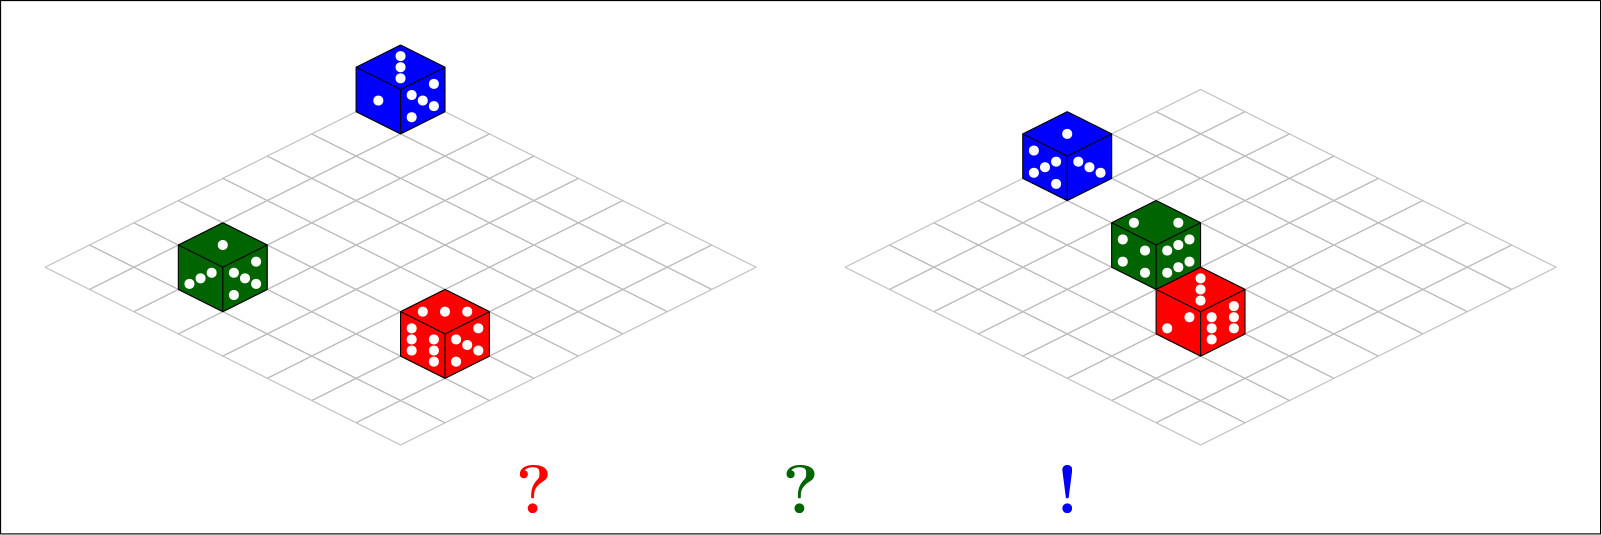 <?xml version="1.0"?>
<!DOCTYPE ipe SYSTEM "ipe.dtd">
<ipe version="70005" creator="Ipe 7.1.5">
<info created="D:20140607204903" modified="D:20140607212306"/>
<ipestyle name="basic">
<symbol name="arrow/arc(spx)">
<path stroke="sym-stroke" fill="sym-stroke" pen="sym-pen">
0 0 m
-1 0.333 l
-1 -0.333 l
h
</path>
</symbol>
<symbol name="arrow/farc(spx)">
<path stroke="sym-stroke" fill="white" pen="sym-pen">
0 0 m
-1 0.333 l
-1 -0.333 l
h
</path>
</symbol>
<symbol name="mark/circle(sx)" transformations="translations">
<path fill="sym-stroke">
0.6 0 0 0.6 0 0 e
0.4 0 0 0.4 0 0 e
</path>
</symbol>
<symbol name="mark/disk(sx)" transformations="translations">
<path fill="sym-stroke">
0.6 0 0 0.6 0 0 e
</path>
</symbol>
<symbol name="mark/fdisk(sfx)" transformations="translations">
<group>
<path fill="sym-fill">
0.5 0 0 0.5 0 0 e
</path>
<path fill="sym-stroke" fillrule="eofill">
0.6 0 0 0.6 0 0 e
0.4 0 0 0.4 0 0 e
</path>
</group>
</symbol>
<symbol name="mark/box(sx)" transformations="translations">
<path fill="sym-stroke" fillrule="eofill">
-0.6 -0.6 m
0.6 -0.6 l
0.6 0.6 l
-0.6 0.6 l
h
-0.4 -0.4 m
0.4 -0.4 l
0.4 0.4 l
-0.4 0.4 l
h
</path>
</symbol>
<symbol name="mark/square(sx)" transformations="translations">
<path fill="sym-stroke">
-0.6 -0.6 m
0.6 -0.6 l
0.6 0.6 l
-0.6 0.6 l
h
</path>
</symbol>
<symbol name="mark/fsquare(sfx)" transformations="translations">
<group>
<path fill="sym-fill">
-0.5 -0.5 m
0.5 -0.5 l
0.5 0.5 l
-0.5 0.5 l
h
</path>
<path fill="sym-stroke" fillrule="eofill">
-0.6 -0.6 m
0.6 -0.6 l
0.6 0.6 l
-0.6 0.6 l
h
-0.4 -0.4 m
0.4 -0.4 l
0.4 0.4 l
-0.4 0.4 l
h
</path>
</group>
</symbol>
<symbol name="mark/cross(sx)" transformations="translations">
<group>
<path fill="sym-stroke">
-0.43 -0.57 m
0.57 0.43 l
0.43 0.57 l
-0.57 -0.43 l
h
</path>
<path fill="sym-stroke">
-0.43 0.57 m
0.57 -0.43 l
0.43 -0.57 l
-0.57 0.43 l
h
</path>
</group>
</symbol>
<symbol name="arrow/fnormal(spx)">
<path stroke="sym-stroke" fill="white" pen="sym-pen">
0 0 m
-1 0.333 l
-1 -0.333 l
h
</path>
</symbol>
<symbol name="arrow/pointed(spx)">
<path stroke="sym-stroke" fill="sym-stroke" pen="sym-pen">
0 0 m
-1 0.333 l
-0.8 0 l
-1 -0.333 l
h
</path>
</symbol>
<symbol name="arrow/fpointed(spx)">
<path stroke="sym-stroke" fill="white" pen="sym-pen">
0 0 m
-1 0.333 l
-0.8 0 l
-1 -0.333 l
h
</path>
</symbol>
<symbol name="arrow/linear(spx)">
<path stroke="sym-stroke" pen="sym-pen">
-1 0.333 m
0 0 l
-1 -0.333 l
</path>
</symbol>
<symbol name="arrow/fdouble(spx)">
<path stroke="sym-stroke" fill="white" pen="sym-pen">
0 0 m
-1 0.333 l
-1 -0.333 l
h
-1 0 m
-2 0.333 l
-2 -0.333 l
h
</path>
</symbol>
<symbol name="arrow/double(spx)">
<path stroke="sym-stroke" fill="sym-stroke" pen="sym-pen">
0 0 m
-1 0.333 l
-1 -0.333 l
h
-1 0 m
-2 0.333 l
-2 -0.333 l
h
</path>
</symbol>
<pen name="heavier" value="0.8"/>
<pen name="fat" value="1.2"/>
<pen name="ultrafat" value="2"/>
<symbolsize name="large" value="5"/>
<symbolsize name="small" value="2"/>
<symbolsize name="tiny" value="1.1"/>
<arrowsize name="large" value="10"/>
<arrowsize name="small" value="5"/>
<arrowsize name="tiny" value="3"/>
<color name="red" value="1 0 0"/>
<color name="green" value="0 1 0"/>
<color name="blue" value="0 0 1"/>
<color name="yellow" value="1 1 0"/>
<color name="orange" value="1 0.647 0"/>
<color name="gold" value="1 0.843 0"/>
<color name="purple" value="0.627 0.125 0.941"/>
<color name="gray" value="0.745"/>
<color name="brown" value="0.647 0.165 0.165"/>
<color name="navy" value="0 0 0.502"/>
<color name="pink" value="1 0.753 0.796"/>
<color name="seagreen" value="0.18 0.545 0.341"/>
<color name="turquoise" value="0.251 0.878 0.816"/>
<color name="violet" value="0.933 0.51 0.933"/>
<color name="darkblue" value="0 0 0.545"/>
<color name="darkcyan" value="0 0.545 0.545"/>
<color name="darkgray" value="0.663"/>
<color name="darkgreen" value="0 0.392 0"/>
<color name="darkmagenta" value="0.545 0 0.545"/>
<color name="darkorange" value="1 0.549 0"/>
<color name="darkred" value="0.545 0 0"/>
<color name="lightblue" value="0.678 0.847 0.902"/>
<color name="lightcyan" value="0.878 1 1"/>
<color name="lightgray" value="0.827"/>
<color name="lightgreen" value="0.565 0.933 0.565"/>
<color name="lightyellow" value="1 1 0.878"/>
<dashstyle name="dashed" value="[4] 0"/>
<dashstyle name="dotted" value="[1 3] 0"/>
<dashstyle name="dash dotted" value="[4 2 1 2] 0"/>
<dashstyle name="dash dot dotted" value="[4 2 1 2 1 2] 0"/>
<textsize name="large" value="\large"/>
<textsize name="Large" value="\Large"/>
<textsize name="LARGE" value="\LARGE"/>
<textsize name="huge" value="\huge"/>
<textsize name="Huge" value="\Huge"/>
<textsize name="small" value="\small"/>
<textsize name="footnote" value="\footnotesize"/>
<textsize name="tiny" value="\tiny"/>
<textstyle name="center" begin="\begin{center}" end="\end{center}"/>
<textstyle name="itemize" begin="\begin{itemize}" end="\end{itemize}"/>
<textstyle name="item" begin="\begin{itemize}\item{}" end="\end{itemize}"/>
<gridsize name="4 pts" value="4"/>
<gridsize name="8 pts (~3 mm)" value="8"/>
<gridsize name="16 pts (~6 mm)" value="16"/>
<gridsize name="32 pts (~12 mm)" value="32"/>
<gridsize name="10 pts (~3.5 mm)" value="10"/>
<gridsize name="20 pts (~7 mm)" value="20"/>
<gridsize name="14 pts (~5 mm)" value="14"/>
<gridsize name="28 pts (~10 mm)" value="28"/>
<gridsize name="56 pts (~20 mm)" value="56"/>
<anglesize name="90 deg" value="90"/>
<anglesize name="60 deg" value="60"/>
<anglesize name="45 deg" value="45"/>
<anglesize name="30 deg" value="30"/>
<anglesize name="22.5 deg" value="22.5"/>
<tiling name="falling" angle="-60" step="4" width="1"/>
<tiling name="rising" angle="30" step="4" width="1"/>
</ipestyle>
<page>
<layer name="alpha"/>
<view layers="alpha" active="alpha"/>
<group layer="alpha" matrix="0.5 0 0 0.5 0 112">
<path stroke="gray">
256 176 m
288 160 l
320 176 l
288 192 l
256 176 l
</path>
<path matrix="1 0 0 1 32 16" stroke="gray">
256 176 m
288 160 l
320 176 l
288 192 l
256 176 l
</path>
<path matrix="1 0 0 1 64 32" stroke="gray">
256 176 m
288 160 l
320 176 l
288 192 l
256 176 l
</path>
<path matrix="1 0 0 1 96 48" stroke="gray">
256 176 m
288 160 l
320 176 l
288 192 l
256 176 l
</path>
<path matrix="1 0 0 1 128 64" stroke="gray">
256 176 m
288 160 l
320 176 l
288 192 l
256 176 l
</path>
<path matrix="1 0 0 1 160 80" stroke="gray">
256 176 m
288 160 l
320 176 l
288 192 l
256 176 l
</path>
<path matrix="1 0 0 1 192 96" stroke="gray">
256 176 m
288 160 l
320 176 l
288 192 l
256 176 l
</path>
<path matrix="1 0 0 1 224 112" stroke="gray">
256 176 m
288 160 l
320 176 l
288 192 l
256 176 l
</path>
<path matrix="1 0 0 1 -32 16" stroke="gray">
256 176 m
288 160 l
320 176 l
288 192 l
256 176 l
</path>
<path matrix="1 0 0 1 0 32" stroke="gray">
256 176 m
288 160 l
320 176 l
288 192 l
256 176 l
</path>
<path matrix="1 0 0 1 32 48" stroke="gray">
256 176 m
288 160 l
320 176 l
288 192 l
256 176 l
</path>
<path matrix="1 0 0 1 64 64" stroke="gray">
256 176 m
288 160 l
320 176 l
288 192 l
256 176 l
</path>
<path matrix="1 0 0 1 96 80" stroke="gray">
256 176 m
288 160 l
320 176 l
288 192 l
256 176 l
</path>
<path matrix="1 0 0 1 128 96" stroke="gray">
256 176 m
288 160 l
320 176 l
288 192 l
256 176 l
</path>
<path matrix="1 0 0 1 160 112" stroke="gray">
256 176 m
288 160 l
320 176 l
288 192 l
256 176 l
</path>
<path matrix="1 0 0 1 192 128" stroke="gray">
256 176 m
288 160 l
320 176 l
288 192 l
256 176 l
</path>
<path matrix="1 0 0 1 -64 32" stroke="gray">
256 176 m
288 160 l
320 176 l
288 192 l
256 176 l
</path>
<path matrix="1 0 0 1 -32 48" stroke="gray">
256 176 m
288 160 l
320 176 l
288 192 l
256 176 l
</path>
<path matrix="1 0 0 1 0 64" stroke="gray">
256 176 m
288 160 l
320 176 l
288 192 l
256 176 l
</path>
<path matrix="1 0 0 1 32 80" stroke="gray">
256 176 m
288 160 l
320 176 l
288 192 l
256 176 l
</path>
<path matrix="1 0 0 1 64 96" stroke="gray">
256 176 m
288 160 l
320 176 l
288 192 l
256 176 l
</path>
<path matrix="1 0 0 1 96 112" stroke="gray">
256 176 m
288 160 l
320 176 l
288 192 l
256 176 l
</path>
<path matrix="1 0 0 1 128 128" stroke="gray">
256 176 m
288 160 l
320 176 l
288 192 l
256 176 l
</path>
<path matrix="1 0 0 1 160 144" stroke="gray">
256 176 m
288 160 l
320 176 l
288 192 l
256 176 l
</path>
<path matrix="1 0 0 1 -96 48" stroke="gray">
256 176 m
288 160 l
320 176 l
288 192 l
256 176 l
</path>
<path matrix="1 0 0 1 -64 64" stroke="gray">
256 176 m
288 160 l
320 176 l
288 192 l
256 176 l
</path>
<path matrix="1 0 0 1 -32 80" stroke="gray">
256 176 m
288 160 l
320 176 l
288 192 l
256 176 l
</path>
<path matrix="1 0 0 1 0 96" stroke="gray">
256 176 m
288 160 l
320 176 l
288 192 l
256 176 l
</path>
<path matrix="1 0 0 1 32 112" stroke="gray">
256 176 m
288 160 l
320 176 l
288 192 l
256 176 l
</path>
<path matrix="1 0 0 1 64 128" stroke="gray">
256 176 m
288 160 l
320 176 l
288 192 l
256 176 l
</path>
<path matrix="1 0 0 1 96 144" stroke="gray">
256 176 m
288 160 l
320 176 l
288 192 l
256 176 l
</path>
<path matrix="1 0 0 1 128 160" stroke="gray">
256 176 m
288 160 l
320 176 l
288 192 l
256 176 l
</path>
<path matrix="1 0 0 1 -128 64" stroke="gray">
256 176 m
288 160 l
320 176 l
288 192 l
256 176 l
</path>
<path matrix="1 0 0 1 -96 80" stroke="gray">
256 176 m
288 160 l
320 176 l
288 192 l
256 176 l
</path>
<path matrix="1 0 0 1 -64 96" stroke="gray">
256 176 m
288 160 l
320 176 l
288 192 l
256 176 l
</path>
<path matrix="1 0 0 1 -32 112" stroke="gray">
256 176 m
288 160 l
320 176 l
288 192 l
256 176 l
</path>
<path matrix="1 0 0 1 0 128" stroke="gray">
256 176 m
288 160 l
320 176 l
288 192 l
256 176 l
</path>
<path matrix="1 0 0 1 32 144" stroke="gray">
256 176 m
288 160 l
320 176 l
288 192 l
256 176 l
</path>
<path matrix="1 0 0 1 64 160" stroke="gray">
256 176 m
288 160 l
320 176 l
288 192 l
256 176 l
</path>
<path matrix="1 0 0 1 96 176" stroke="gray">
256 176 m
288 160 l
320 176 l
288 192 l
256 176 l
</path>
<path matrix="1 0 0 1 -160 80" stroke="gray">
256 176 m
288 160 l
320 176 l
288 192 l
256 176 l
</path>
<path matrix="1 0 0 1 -128 96" stroke="gray">
256 176 m
288 160 l
320 176 l
288 192 l
256 176 l
</path>
<path matrix="1 0 0 1 -96 112" stroke="gray">
256 176 m
288 160 l
320 176 l
288 192 l
256 176 l
</path>
<path matrix="1 0 0 1 -64 128" stroke="gray">
256 176 m
288 160 l
320 176 l
288 192 l
256 176 l
</path>
<path matrix="1 0 0 1 -32 144" stroke="gray">
256 176 m
288 160 l
320 176 l
288 192 l
256 176 l
</path>
<path matrix="1 0 0 1 0 160" stroke="gray">
256 176 m
288 160 l
320 176 l
288 192 l
256 176 l
</path>
<path matrix="1 0 0 1 32 176" stroke="gray">
256 176 m
288 160 l
320 176 l
288 192 l
256 176 l
</path>
<path matrix="1 0 0 1 64 192" stroke="gray">
256 176 m
288 160 l
320 176 l
288 192 l
256 176 l
</path>
<path matrix="1 0 0 1 -192 96" stroke="gray">
256 176 m
288 160 l
320 176 l
288 192 l
256 176 l
</path>
<path matrix="1 0 0 1 -160 112" stroke="gray">
256 176 m
288 160 l
320 176 l
288 192 l
256 176 l
</path>
<path matrix="1 0 0 1 -128 128" stroke="gray">
256 176 m
288 160 l
320 176 l
288 192 l
256 176 l
</path>
<path matrix="1 0 0 1 -96 144" stroke="gray">
256 176 m
288 160 l
320 176 l
288 192 l
256 176 l
</path>
<path matrix="1 0 0 1 -64 160" stroke="gray">
256 176 m
288 160 l
320 176 l
288 192 l
256 176 l
</path>
<path matrix="1 0 0 1 -32 176" stroke="gray">
256 176 m
288 160 l
320 176 l
288 192 l
256 176 l
</path>
<path matrix="1 0 0 1 0 192" stroke="gray">
256 176 m
288 160 l
320 176 l
288 192 l
256 176 l
</path>
<path matrix="1 0 0 1 32 208" stroke="gray">
256 176 m
288 160 l
320 176 l
288 192 l
256 176 l
</path>
<path matrix="1 0 0 1 -224 112" stroke="gray">
256 176 m
288 160 l
320 176 l
288 192 l
256 176 l
</path>
<path matrix="1 0 0 1 -192 128" stroke="gray">
256 176 m
288 160 l
320 176 l
288 192 l
256 176 l
</path>
<path matrix="1 0 0 1 -160 144" stroke="gray">
256 176 m
288 160 l
320 176 l
288 192 l
256 176 l
</path>
<path matrix="1 0 0 1 -128 160" stroke="gray">
256 176 m
288 160 l
320 176 l
288 192 l
256 176 l
</path>
<path matrix="1 0 0 1 -96 176" stroke="gray">
256 176 m
288 160 l
320 176 l
288 192 l
256 176 l
</path>
<path matrix="1 0 0 1 -64 192" stroke="gray">
256 176 m
288 160 l
320 176 l
288 192 l
256 176 l
</path>
<path matrix="1 0 0 1 -32 208" stroke="gray">
256 176 m
288 160 l
320 176 l
288 192 l
256 176 l
</path>
<path matrix="1 0 0 1 0 224" stroke="gray">
256 176 m
288 160 l
320 176 l
288 192 l
256 176 l
</path>
</group>
<text transformations="translations" pos="192 176" stroke="red" type="label" width="13.168" height="17.213" depth="0" halign="center" valign="center" size="Huge">\textbf{?}</text>
<text matrix="1 0 0 1 96 0" transformations="translations" pos="192 176" stroke="darkgreen" type="label" width="13.168" height="17.213" depth="0" halign="center" valign="center" size="Huge">\textbf{?}</text>
<text matrix="1 0 0 1 192 0" transformations="translations" pos="192 176" stroke="blue" type="label" width="8.492" height="17.213" depth="0" halign="center" valign="center" size="Huge">\textbf{!}</text>
<group matrix="0.5 0 0 0.5 288 112">
<path stroke="gray">
256 176 m
288 160 l
320 176 l
288 192 l
256 176 l
</path>
<path matrix="1 0 0 1 32 16" stroke="gray">
256 176 m
288 160 l
320 176 l
288 192 l
256 176 l
</path>
<path matrix="1 0 0 1 64 32" stroke="gray">
256 176 m
288 160 l
320 176 l
288 192 l
256 176 l
</path>
<path matrix="1 0 0 1 96 48" stroke="gray">
256 176 m
288 160 l
320 176 l
288 192 l
256 176 l
</path>
<path matrix="1 0 0 1 128 64" stroke="gray">
256 176 m
288 160 l
320 176 l
288 192 l
256 176 l
</path>
<path matrix="1 0 0 1 160 80" stroke="gray">
256 176 m
288 160 l
320 176 l
288 192 l
256 176 l
</path>
<path matrix="1 0 0 1 192 96" stroke="gray">
256 176 m
288 160 l
320 176 l
288 192 l
256 176 l
</path>
<path matrix="1 0 0 1 224 112" stroke="gray">
256 176 m
288 160 l
320 176 l
288 192 l
256 176 l
</path>
<path matrix="1 0 0 1 -32 16" stroke="gray">
256 176 m
288 160 l
320 176 l
288 192 l
256 176 l
</path>
<path matrix="1 0 0 1 0 32" stroke="gray">
256 176 m
288 160 l
320 176 l
288 192 l
256 176 l
</path>
<path matrix="1 0 0 1 32 48" stroke="gray">
256 176 m
288 160 l
320 176 l
288 192 l
256 176 l
</path>
<path matrix="1 0 0 1 64 64" stroke="gray">
256 176 m
288 160 l
320 176 l
288 192 l
256 176 l
</path>
<path matrix="1 0 0 1 96 80" stroke="gray">
256 176 m
288 160 l
320 176 l
288 192 l
256 176 l
</path>
<path matrix="1 0 0 1 128 96" stroke="gray">
256 176 m
288 160 l
320 176 l
288 192 l
256 176 l
</path>
<path matrix="1 0 0 1 160 112" stroke="gray">
256 176 m
288 160 l
320 176 l
288 192 l
256 176 l
</path>
<path matrix="1 0 0 1 192 128" stroke="gray">
256 176 m
288 160 l
320 176 l
288 192 l
256 176 l
</path>
<path matrix="1 0 0 1 -64 32" stroke="gray">
256 176 m
288 160 l
320 176 l
288 192 l
256 176 l
</path>
<path matrix="1 0 0 1 -32 48" stroke="gray">
256 176 m
288 160 l
320 176 l
288 192 l
256 176 l
</path>
<path matrix="1 0 0 1 0 64" stroke="gray">
256 176 m
288 160 l
320 176 l
288 192 l
256 176 l
</path>
<path matrix="1 0 0 1 32 80" stroke="gray">
256 176 m
288 160 l
320 176 l
288 192 l
256 176 l
</path>
<path matrix="1 0 0 1 64 96" stroke="gray">
256 176 m
288 160 l
320 176 l
288 192 l
256 176 l
</path>
<path matrix="1 0 0 1 96 112" stroke="gray">
256 176 m
288 160 l
320 176 l
288 192 l
256 176 l
</path>
<path matrix="1 0 0 1 128 128" stroke="gray">
256 176 m
288 160 l
320 176 l
288 192 l
256 176 l
</path>
<path matrix="1 0 0 1 160 144" stroke="gray">
256 176 m
288 160 l
320 176 l
288 192 l
256 176 l
</path>
<path matrix="1 0 0 1 -96 48" stroke="gray">
256 176 m
288 160 l
320 176 l
288 192 l
256 176 l
</path>
<path matrix="1 0 0 1 -64 64" stroke="gray">
256 176 m
288 160 l
320 176 l
288 192 l
256 176 l
</path>
<path matrix="1 0 0 1 -32 80" stroke="gray">
256 176 m
288 160 l
320 176 l
288 192 l
256 176 l
</path>
<path matrix="1 0 0 1 0 96" stroke="gray">
256 176 m
288 160 l
320 176 l
288 192 l
256 176 l
</path>
<path matrix="1 0 0 1 32 112" stroke="gray">
256 176 m
288 160 l
320 176 l
288 192 l
256 176 l
</path>
<path matrix="1 0 0 1 64 128" stroke="gray">
256 176 m
288 160 l
320 176 l
288 192 l
256 176 l
</path>
<path matrix="1 0 0 1 96 144" stroke="gray">
256 176 m
288 160 l
320 176 l
288 192 l
256 176 l
</path>
<path matrix="1 0 0 1 128 160" stroke="gray">
256 176 m
288 160 l
320 176 l
288 192 l
256 176 l
</path>
<path matrix="1 0 0 1 -128 64" stroke="gray">
256 176 m
288 160 l
320 176 l
288 192 l
256 176 l
</path>
<path matrix="1 0 0 1 -96 80" stroke="gray">
256 176 m
288 160 l
320 176 l
288 192 l
256 176 l
</path>
<path matrix="1 0 0 1 -64 96" stroke="gray">
256 176 m
288 160 l
320 176 l
288 192 l
256 176 l
</path>
<path matrix="1 0 0 1 -32 112" stroke="gray">
256 176 m
288 160 l
320 176 l
288 192 l
256 176 l
</path>
<path matrix="1 0 0 1 0 128" stroke="gray">
256 176 m
288 160 l
320 176 l
288 192 l
256 176 l
</path>
<path matrix="1 0 0 1 32 144" stroke="gray">
256 176 m
288 160 l
320 176 l
288 192 l
256 176 l
</path>
<path matrix="1 0 0 1 64 160" stroke="gray">
256 176 m
288 160 l
320 176 l
288 192 l
256 176 l
</path>
<path matrix="1 0 0 1 96 176" stroke="gray">
256 176 m
288 160 l
320 176 l
288 192 l
256 176 l
</path>
<path matrix="1 0 0 1 -160 80" stroke="gray">
256 176 m
288 160 l
320 176 l
288 192 l
256 176 l
</path>
<path matrix="1 0 0 1 -128 96" stroke="gray">
256 176 m
288 160 l
320 176 l
288 192 l
256 176 l
</path>
<path matrix="1 0 0 1 -96 112" stroke="gray">
256 176 m
288 160 l
320 176 l
288 192 l
256 176 l
</path>
<path matrix="1 0 0 1 -64 128" stroke="gray">
256 176 m
288 160 l
320 176 l
288 192 l
256 176 l
</path>
<path matrix="1 0 0 1 -32 144" stroke="gray">
256 176 m
288 160 l
320 176 l
288 192 l
256 176 l
</path>
<path matrix="1 0 0 1 0 160" stroke="gray">
256 176 m
288 160 l
320 176 l
288 192 l
256 176 l
</path>
<path matrix="1 0 0 1 32 176" stroke="gray">
256 176 m
288 160 l
320 176 l
288 192 l
256 176 l
</path>
<path matrix="1 0 0 1 64 192" stroke="gray">
256 176 m
288 160 l
320 176 l
288 192 l
256 176 l
</path>
<path matrix="1 0 0 1 -192 96" stroke="gray">
256 176 m
288 160 l
320 176 l
288 192 l
256 176 l
</path>
<path matrix="1 0 0 1 -160 112" stroke="gray">
256 176 m
288 160 l
320 176 l
288 192 l
256 176 l
</path>
<path matrix="1 0 0 1 -128 128" stroke="gray">
256 176 m
288 160 l
320 176 l
288 192 l
256 176 l
</path>
<path matrix="1 0 0 1 -96 144" stroke="gray">
256 176 m
288 160 l
320 176 l
288 192 l
256 176 l
</path>
<path matrix="1 0 0 1 -64 160" stroke="gray">
256 176 m
288 160 l
320 176 l
288 192 l
256 176 l
</path>
<path matrix="1 0 0 1 -32 176" stroke="gray">
256 176 m
288 160 l
320 176 l
288 192 l
256 176 l
</path>
<path matrix="1 0 0 1 0 192" stroke="gray">
256 176 m
288 160 l
320 176 l
288 192 l
256 176 l
</path>
<path matrix="1 0 0 1 32 208" stroke="gray">
256 176 m
288 160 l
320 176 l
288 192 l
256 176 l
</path>
<path matrix="1 0 0 1 -224 112" stroke="gray">
256 176 m
288 160 l
320 176 l
288 192 l
256 176 l
</path>
<path matrix="1 0 0 1 -192 128" stroke="gray">
256 176 m
288 160 l
320 176 l
288 192 l
256 176 l
</path>
<path matrix="1 0 0 1 -160 144" stroke="gray">
256 176 m
288 160 l
320 176 l
288 192 l
256 176 l
</path>
<path matrix="1 0 0 1 -128 160" stroke="gray">
256 176 m
288 160 l
320 176 l
288 192 l
256 176 l
</path>
<path matrix="1 0 0 1 -96 176" stroke="gray">
256 176 m
288 160 l
320 176 l
288 192 l
256 176 l
</path>
<path matrix="1 0 0 1 -64 192" stroke="gray">
256 176 m
288 160 l
320 176 l
288 192 l
256 176 l
</path>
<path matrix="1 0 0 1 -32 208" stroke="gray">
256 176 m
288 160 l
320 176 l
288 192 l
256 176 l
</path>
<path matrix="1 0 0 1 0 224" stroke="gray">
256 176 m
288 160 l
320 176 l
288 192 l
256 176 l
</path>
</group>
<path matrix="1 0 0 1 -16 0" transformations="translations" stroke="black">
16 352 m
16 160 l
592 160 l
592 352 l
h
</path>
<group matrix="1 0 0 1 -16 -72">
<group matrix="0.5 0 0 0.5 20 108">
<path matrix="1 0 0 1 -136 88" stroke="black" fill="darkgreen">
288 384 m
256 368 l
256 336 l
288 320 l
320 336 l
320 368 l
288 384 l
288 384 l
</path>
<path matrix="1 0 0 1 -136 88" stroke="black" fill="darkgreen">
256 368 m
288 352 l
320 368 l
320 368 l
</path>
<path matrix="1 0 0 1 -136 88" stroke="black" fill="darkgreen">
288 352 m
288 320 l
288 320 l
</path>
</group>
<use matrix="0.5 0 0 0.5 64 104" name="mark/disk(sx)" pos="64 464" size="normal" stroke="white"/>
<use matrix="0.5 0 0 0.5 64 104" name="mark/disk(sx)" pos="48 440" size="normal" stroke="white"/>
<use matrix="0.5 0 0 0.5 64 104" name="mark/disk(sx)" pos="40 436" size="normal" stroke="white"/>
<use matrix="0.5 0 0 0.5 64 104" name="mark/disk(sx)" pos="56 444" size="normal" stroke="white"/>
<use matrix="0.5 0 0 0.5 64 104" name="mark/disk(sx)" pos="72 444" size="normal" stroke="white"/>
<use matrix="0.5 0 0 0.5 64 104" name="mark/disk(sx)" pos="72 428" size="normal" stroke="white"/>
<use matrix="0.5 0 0 0.5 64 104" name="mark/disk(sx)" pos="88 436" size="normal" stroke="white"/>
<use matrix="0.5 0 0 0.5 64 104" name="mark/disk(sx)" pos="80 440" size="normal" stroke="white"/>
<use matrix="0.5 0 0 0.5 64 104" name="mark/disk(sx)" pos="88 452" size="normal" stroke="white"/>
</group>
<group matrix="1 0 0 1 32 -64">
<group matrix="0.5 0 0 0.5 308 108">
<path matrix="1 0 0 1 -136 88" stroke="black" fill="darkgreen">
288 384 m
256 368 l
256 336 l
288 320 l
320 336 l
320 368 l
288 384 l
288 384 l
</path>
<path matrix="1 0 0 1 -136 88" stroke="black" fill="darkgreen">
256 368 m
288 352 l
320 368 l
320 368 l
</path>
<path matrix="1 0 0 1 -136 88" stroke="black" fill="darkgreen">
288 352 m
288 320 l
288 320 l
</path>
</group>
<group>
<use matrix="0.5 0 0 0.5 352 104" name="mark/disk(sx)" pos="80 464" size="normal" stroke="white"/>
<use matrix="0.5 0 0 0.5 352 104" name="mark/disk(sx)" pos="48 464" size="normal" stroke="white"/>
<use matrix="0.5 0 0 0.5 352 104" name="mark/disk(sx)" pos="40 452" size="normal" stroke="white"/>
<use matrix="0.5 0 0 0.5 352 104" name="mark/disk(sx)" pos="40 436" size="normal" stroke="white"/>
<use matrix="0.5 0 0 0.5 352 104" name="mark/disk(sx)" pos="56 428" size="normal" stroke="white"/>
<use matrix="0.5 0 0 0.5 352 104" name="mark/disk(sx)" pos="56 444" size="normal" stroke="white"/>
<use matrix="0.5 0 0 0.5 352 104" name="mark/disk(sx)" pos="72 444" size="normal" stroke="white"/>
<use matrix="0.5 0 0 0.5 352 104" name="mark/disk(sx)" pos="72 428" size="normal" stroke="white"/>
<use matrix="0.5 0 0 0.5 352 104" name="mark/disk(sx)" pos="80 432" size="normal" stroke="white"/>
<use matrix="0.5 0 0 0.5 352 104" name="mark/disk(sx)" pos="88 436" size="normal" stroke="white"/>
<use matrix="0.5 0 0 0.5 352 104" name="mark/disk(sx)" pos="80 448" size="normal" stroke="white"/>
<use matrix="0.5 0 0 0.5 352 104" name="mark/disk(sx)" pos="88 452" size="normal" stroke="white"/>
</group>
</group>
<group matrix="1 0 0 1 96 -80">
<group matrix="0.5 0 0 0.5 -12 92">
<path matrix="1 0 0 1 -136 88" stroke="black" fill="red">
288 384 m
256 368 l
256 336 l
288 320 l
320 336 l
320 368 l
288 384 l
288 384 l
</path>
<path matrix="1 0 0 1 -136 88" stroke="black" fill="red">
256 368 m
288 352 l
320 368 l
320 368 l
</path>
<path matrix="1 0 0 1 -136 88" stroke="black" fill="red">
288 352 m
288 320 l
288 320 l
</path>
</group>
<use matrix="0.5 0 0 0.5 32 88" name="mark/disk(sx)" pos="64 464" size="normal" stroke="white"/>
<use matrix="0.5 0 0 0.5 32 88" name="mark/disk(sx)" pos="80 464" size="normal" stroke="white"/>
<use matrix="0.5 0 0 0.5 32 88" name="mark/disk(sx)" pos="48 464" size="normal" stroke="white"/>
<use matrix="0.5 0 0 0.5 32 88" name="mark/disk(sx)" pos="40 452" size="normal" stroke="white"/>
<use matrix="0.5 0 0 0.5 32 88" name="mark/disk(sx)" pos="40 444" size="normal" stroke="white"/>
<use matrix="0.5 0 0 0.5 32 88" name="mark/disk(sx)" pos="40 436" size="normal" stroke="white"/>
<use matrix="0.5 0 0 0.5 32 88" name="mark/disk(sx)" pos="56 428" size="normal" stroke="white"/>
<use matrix="0.5 0 0 0.5 32 88" name="mark/disk(sx)" pos="56 436" size="normal" stroke="white"/>
<use matrix="0.5 0 0 0.5 32 88" name="mark/disk(sx)" pos="56 444" size="normal" stroke="white"/>
<use matrix="0.5 0 0 0.5 32 88" name="mark/disk(sx)" pos="72 444" size="normal" stroke="white"/>
<use matrix="0.5 0 0 0.5 32 88" name="mark/disk(sx)" pos="72 428" size="normal" stroke="white"/>
<use matrix="0.5 0 0 0.5 32 88" name="mark/disk(sx)" pos="88 436" size="normal" stroke="white"/>
<use matrix="0.5 0 0 0.5 32 88" name="mark/disk(sx)" pos="80 440" size="normal" stroke="white"/>
<use matrix="0.5 0 0 0.5 32 88" name="mark/disk(sx)" pos="88 452" size="normal" stroke="white"/>
</group>
<group matrix="1 0 0 1 80 -72">
<group matrix="0.5 0 0 0.5 276 92">
<path matrix="1 0 0 1 -136 88" stroke="black" fill="red">
288 384 m
256 368 l
256 336 l
288 320 l
320 336 l
320 368 l
288 384 l
288 384 l
</path>
<path matrix="1 0 0 1 -136 88" stroke="black" fill="red">
256 368 m
288 352 l
320 368 l
320 368 l
</path>
<path matrix="1 0 0 1 -136 88" stroke="black" fill="red">
288 352 m
288 320 l
288 320 l
</path>
</group>
<use matrix="0.5 0 0 0.5 320 88" name="mark/disk(sx)" pos="64 464" size="normal" stroke="white"/>
<use matrix="0.5 0 0 0.5 320 88" name="mark/disk(sx)" pos="64 472" size="normal" stroke="white"/>
<use matrix="0.5 0 0 0.5 320 88" name="mark/disk(sx)" pos="64 456" size="normal" stroke="white"/>
<use matrix="0.5 0 0 0.5 320 88" name="mark/disk(sx)" pos="40 436" size="normal" stroke="white"/>
<use matrix="0.5 0 0 0.5 320 88" name="mark/disk(sx)" pos="56 444" size="normal" stroke="white"/>
<use matrix="0.5 0 0 0.5 320 88" name="mark/disk(sx)" pos="72 444" size="normal" stroke="white"/>
<use matrix="0.5 0 0 0.5 320 88" name="mark/disk(sx)" pos="72 436" size="normal" stroke="white"/>
<use matrix="0.5 0 0 0.5 320 88" name="mark/disk(sx)" pos="72 428" size="normal" stroke="white"/>
<use matrix="0.5 0 0 0.5 320 88" name="mark/disk(sx)" pos="88 436" size="normal" stroke="white"/>
<use matrix="0.5 0 0 0.5 320 88" name="mark/disk(sx)" pos="88 444" size="normal" stroke="white"/>
<use matrix="0.5 0 0 0.5 320 88" name="mark/disk(sx)" pos="88 452" size="normal" stroke="white"/>
</group>
<group matrix="1 0 0 1 112 24">
<group matrix="0.5 0 0 0.5 -44 76">
<path matrix="1 0 0 1 -136 88" stroke="black" fill="blue">
288 384 m
256 368 l
256 336 l
288 320 l
320 336 l
320 368 l
288 384 l
288 384 l
</path>
<path matrix="1 0 0 1 -136 88" stroke="black" fill="blue">
256 368 m
288 352 l
320 368 l
320 368 l
</path>
<path matrix="1 0 0 1 -136 88" stroke="black" fill="blue">
288 352 m
288 320 l
288 320 l
</path>
</group>
<use matrix="0.5 0 0 0.5 0 72" name="mark/disk(sx)" pos="64 464" size="normal" stroke="white"/>
<use matrix="0.5 0 0 0.5 0 72" name="mark/disk(sx)" pos="64 472" size="normal" stroke="white"/>
<use matrix="0.5 0 0 0.5 0 72" name="mark/disk(sx)" pos="64 456" size="normal" stroke="white"/>
<use matrix="0.5 0 0 0.5 0 72" name="mark/disk(sx)" pos="48 440" size="normal" stroke="white"/>
<use matrix="0.5 0 0 0.5 0 72" name="mark/disk(sx)" pos="72 444" size="normal" stroke="white"/>
<use matrix="0.5 0 0 0.5 0 72" name="mark/disk(sx)" pos="72 428" size="normal" stroke="white"/>
<use matrix="0.5 0 0 0.5 0 72" name="mark/disk(sx)" pos="88 436" size="normal" stroke="white"/>
<use matrix="0.5 0 0 0.5 0 72" name="mark/disk(sx)" pos="80 440" size="normal" stroke="white"/>
<use matrix="0.5 0 0 0.5 0 72" name="mark/disk(sx)" pos="88 452" size="normal" stroke="white"/>
</group>
<group matrix="1 0 0 1 64 0">
<group matrix="0.5 0 0 0.5 244 76">
<path matrix="1 0 0 1 -136 88" stroke="black" fill="blue">
288 384 m
256 368 l
256 336 l
288 320 l
320 336 l
320 368 l
288 384 l
288 384 l
</path>
<path matrix="1 0 0 1 -136 88" stroke="black" fill="blue">
256 368 m
288 352 l
320 368 l
320 368 l
</path>
<path matrix="1 0 0 1 -136 88" stroke="black" fill="blue">
288 352 m
288 320 l
288 320 l
</path>
</group>
<use matrix="0.5 0 0 0.5 288 72" name="mark/disk(sx)" pos="64 464" size="normal" stroke="white"/>
<use matrix="0.5 0 0 0.5 288 72" name="mark/disk(sx)" pos="48 440" size="normal" stroke="white"/>
<use matrix="0.5 0 0 0.5 288 72" name="mark/disk(sx)" pos="40 452" size="normal" stroke="white"/>
<use matrix="0.5 0 0 0.5 288 72" name="mark/disk(sx)" pos="40 436" size="normal" stroke="white"/>
<use matrix="0.5 0 0 0.5 288 72" name="mark/disk(sx)" pos="56 428" size="normal" stroke="white"/>
<use matrix="0.5 0 0 0.5 288 72" name="mark/disk(sx)" pos="56 444" size="normal" stroke="white"/>
<use matrix="0.5 0 0 0.5 288 72" name="mark/disk(sx)" pos="72 444" size="normal" stroke="white"/>
<use matrix="0.5 0 0 0.5 288 72" name="mark/disk(sx)" pos="88 436" size="normal" stroke="white"/>
<use matrix="0.5 0 0 0.5 288 72" name="mark/disk(sx)" pos="80 440" size="normal" stroke="white"/>
</group>
</page>
</ipe>

